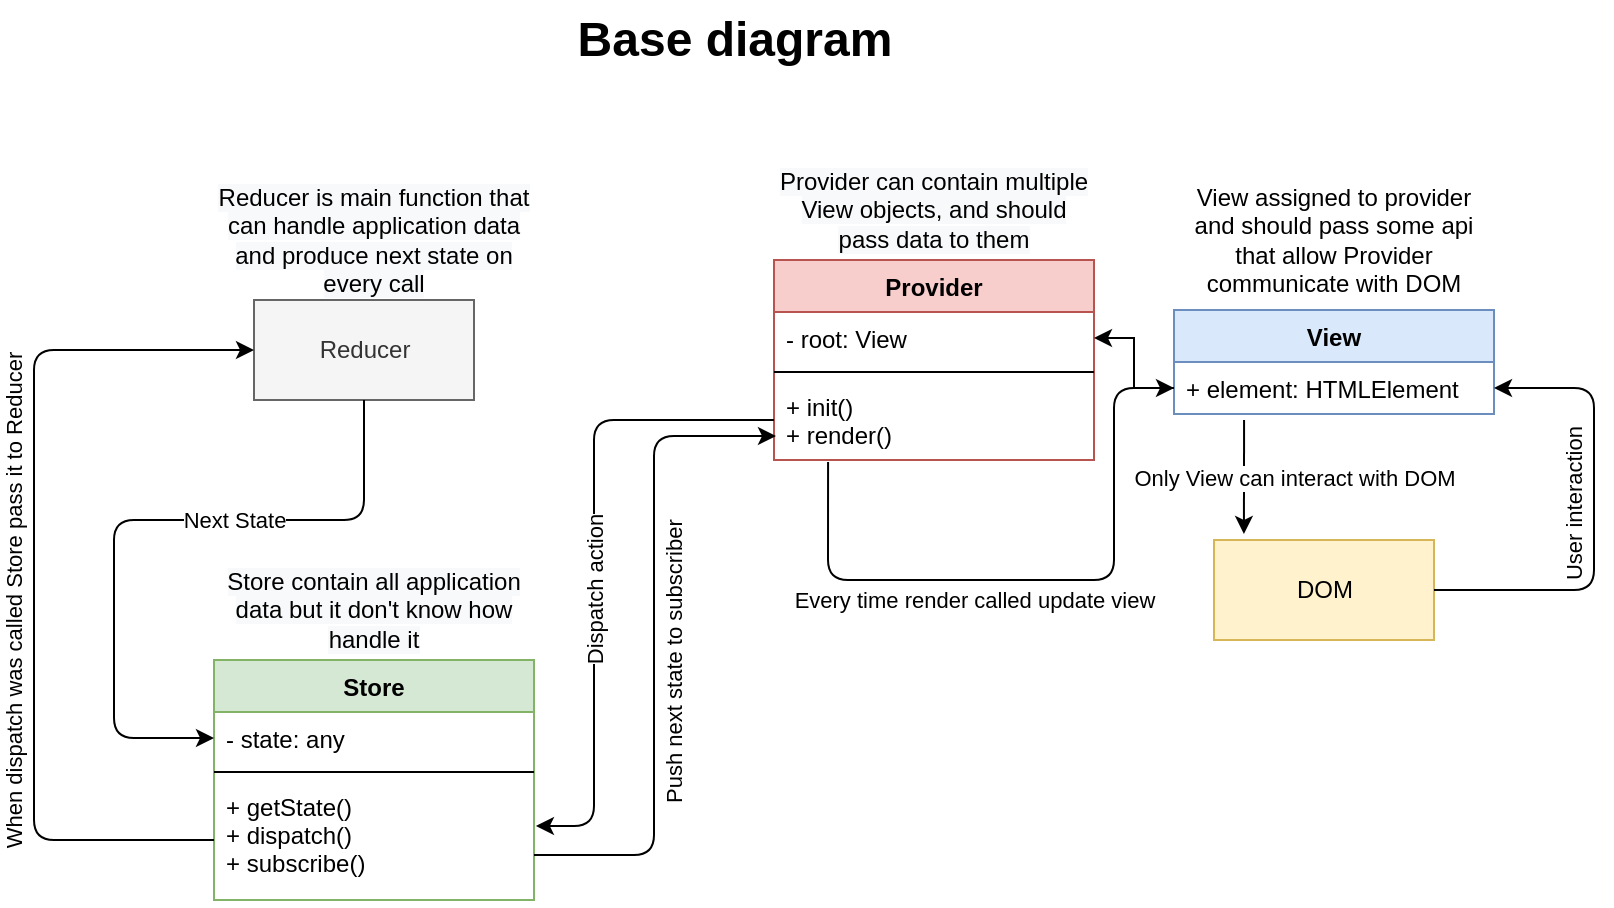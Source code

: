 <mxfile version="13.9.2" type="github">
  <diagram id="EjWy8Ps37LOMFAmpXLRY" name="Page-1">
    <mxGraphModel dx="1007" dy="946" grid="1" gridSize="10" guides="1" tooltips="1" connect="1" arrows="1" fold="1" page="1" pageScale="1" pageWidth="850" pageHeight="1100" math="0" shadow="0">
      <root>
        <mxCell id="0" />
        <mxCell id="1" parent="0" />
        <mxCell id="jSiafwT9mMUIdKE4EMSA-1" value="Store" style="swimlane;fontStyle=1;align=center;verticalAlign=top;childLayout=stackLayout;horizontal=1;startSize=26;horizontalStack=0;resizeParent=1;resizeParentMax=0;resizeLast=0;collapsible=1;marginBottom=0;fillColor=#d5e8d4;strokeColor=#82b366;" vertex="1" parent="1">
          <mxGeometry x="130" y="360" width="160" height="120" as="geometry" />
        </mxCell>
        <mxCell id="jSiafwT9mMUIdKE4EMSA-2" value="- state: any&#xa;" style="text;strokeColor=none;fillColor=none;align=left;verticalAlign=top;spacingLeft=4;spacingRight=4;overflow=hidden;rotatable=0;points=[[0,0.5],[1,0.5]];portConstraint=eastwest;" vertex="1" parent="jSiafwT9mMUIdKE4EMSA-1">
          <mxGeometry y="26" width="160" height="26" as="geometry" />
        </mxCell>
        <mxCell id="jSiafwT9mMUIdKE4EMSA-3" value="" style="line;strokeWidth=1;fillColor=none;align=left;verticalAlign=middle;spacingTop=-1;spacingLeft=3;spacingRight=3;rotatable=0;labelPosition=right;points=[];portConstraint=eastwest;" vertex="1" parent="jSiafwT9mMUIdKE4EMSA-1">
          <mxGeometry y="52" width="160" height="8" as="geometry" />
        </mxCell>
        <mxCell id="jSiafwT9mMUIdKE4EMSA-4" value="+ getState()&#xa;+ dispatch()&#xa;+ subscribe()" style="text;strokeColor=none;fillColor=none;align=left;verticalAlign=top;spacingLeft=4;spacingRight=4;overflow=hidden;rotatable=0;points=[[0,0.5],[1,0.5]];portConstraint=eastwest;" vertex="1" parent="jSiafwT9mMUIdKE4EMSA-1">
          <mxGeometry y="60" width="160" height="60" as="geometry" />
        </mxCell>
        <mxCell id="jSiafwT9mMUIdKE4EMSA-5" value="Provider" style="swimlane;fontStyle=1;align=center;verticalAlign=top;childLayout=stackLayout;horizontal=1;startSize=26;horizontalStack=0;resizeParent=1;resizeParentMax=0;resizeLast=0;collapsible=1;marginBottom=0;fillColor=#f8cecc;strokeColor=#b85450;" vertex="1" parent="1">
          <mxGeometry x="410" y="160" width="160" height="100" as="geometry" />
        </mxCell>
        <mxCell id="jSiafwT9mMUIdKE4EMSA-6" value="- root: View" style="text;strokeColor=none;fillColor=none;align=left;verticalAlign=top;spacingLeft=4;spacingRight=4;overflow=hidden;rotatable=0;points=[[0,0.5],[1,0.5]];portConstraint=eastwest;" vertex="1" parent="jSiafwT9mMUIdKE4EMSA-5">
          <mxGeometry y="26" width="160" height="26" as="geometry" />
        </mxCell>
        <mxCell id="jSiafwT9mMUIdKE4EMSA-7" value="" style="line;strokeWidth=1;fillColor=none;align=left;verticalAlign=middle;spacingTop=-1;spacingLeft=3;spacingRight=3;rotatable=0;labelPosition=right;points=[];portConstraint=eastwest;" vertex="1" parent="jSiafwT9mMUIdKE4EMSA-5">
          <mxGeometry y="52" width="160" height="8" as="geometry" />
        </mxCell>
        <mxCell id="jSiafwT9mMUIdKE4EMSA-8" value="+ init()&#xa;+ render()" style="text;strokeColor=none;fillColor=none;align=left;verticalAlign=top;spacingLeft=4;spacingRight=4;overflow=hidden;rotatable=0;points=[[0,0.5],[1,0.5]];portConstraint=eastwest;" vertex="1" parent="jSiafwT9mMUIdKE4EMSA-5">
          <mxGeometry y="60" width="160" height="40" as="geometry" />
        </mxCell>
        <mxCell id="jSiafwT9mMUIdKE4EMSA-9" value="View" style="swimlane;fontStyle=1;align=center;verticalAlign=top;childLayout=stackLayout;horizontal=1;startSize=26;horizontalStack=0;resizeParent=1;resizeParentMax=0;resizeLast=0;collapsible=1;marginBottom=0;fillColor=#dae8fc;strokeColor=#6c8ebf;" vertex="1" parent="1">
          <mxGeometry x="610" y="185" width="160" height="52" as="geometry" />
        </mxCell>
        <mxCell id="jSiafwT9mMUIdKE4EMSA-10" value="+ element: HTMLElement" style="text;strokeColor=none;fillColor=none;align=left;verticalAlign=top;spacingLeft=4;spacingRight=4;overflow=hidden;rotatable=0;points=[[0,0.5],[1,0.5]];portConstraint=eastwest;" vertex="1" parent="jSiafwT9mMUIdKE4EMSA-9">
          <mxGeometry y="26" width="160" height="26" as="geometry" />
        </mxCell>
        <mxCell id="jSiafwT9mMUIdKE4EMSA-13" value="DOM" style="html=1;fillColor=#fff2cc;strokeColor=#d6b656;" vertex="1" parent="1">
          <mxGeometry x="630" y="300" width="110" height="50" as="geometry" />
        </mxCell>
        <mxCell id="jSiafwT9mMUIdKE4EMSA-14" value="Reducer" style="html=1;fillColor=#f5f5f5;strokeColor=#666666;fontColor=#333333;" vertex="1" parent="1">
          <mxGeometry x="150" y="180" width="110" height="50" as="geometry" />
        </mxCell>
        <mxCell id="jSiafwT9mMUIdKE4EMSA-15" value="Base diagram" style="text;strokeColor=none;fillColor=none;html=1;fontSize=24;fontStyle=1;verticalAlign=middle;align=center;" vertex="1" parent="1">
          <mxGeometry x="340" y="30" width="100" height="40" as="geometry" />
        </mxCell>
        <mxCell id="jSiafwT9mMUIdKE4EMSA-21" value="" style="endArrow=classic;html=1;entryX=1;entryY=0.5;entryDx=0;entryDy=0;exitX=1;exitY=0.5;exitDx=0;exitDy=0;" edge="1" parent="1" source="jSiafwT9mMUIdKE4EMSA-13" target="jSiafwT9mMUIdKE4EMSA-10">
          <mxGeometry relative="1" as="geometry">
            <mxPoint x="590" y="400" as="sourcePoint" />
            <mxPoint x="780" y="250" as="targetPoint" />
            <Array as="points">
              <mxPoint x="820" y="325" />
              <mxPoint x="820" y="224" />
            </Array>
          </mxGeometry>
        </mxCell>
        <mxCell id="jSiafwT9mMUIdKE4EMSA-22" value="User interaction&amp;nbsp;" style="edgeLabel;resizable=0;html=1;align=center;verticalAlign=middle;rotation=-90;" connectable="0" vertex="1" parent="jSiafwT9mMUIdKE4EMSA-21">
          <mxGeometry relative="1" as="geometry">
            <mxPoint x="-10" y="-9" as="offset" />
          </mxGeometry>
        </mxCell>
        <mxCell id="jSiafwT9mMUIdKE4EMSA-23" style="edgeStyle=orthogonalEdgeStyle;rounded=0;orthogonalLoop=1;jettySize=auto;html=1;exitX=0;exitY=0.5;exitDx=0;exitDy=0;entryX=1;entryY=0.5;entryDx=0;entryDy=0;" edge="1" parent="1" source="jSiafwT9mMUIdKE4EMSA-10" target="jSiafwT9mMUIdKE4EMSA-6">
          <mxGeometry relative="1" as="geometry" />
        </mxCell>
        <mxCell id="jSiafwT9mMUIdKE4EMSA-24" value="" style="endArrow=classic;html=1;" edge="1" parent="1">
          <mxGeometry relative="1" as="geometry">
            <mxPoint x="290" y="457.5" as="sourcePoint" />
            <mxPoint x="411" y="248" as="targetPoint" />
            <Array as="points">
              <mxPoint x="350" y="457.5" />
              <mxPoint x="350" y="312.5" />
              <mxPoint x="350" y="248" />
            </Array>
          </mxGeometry>
        </mxCell>
        <mxCell id="jSiafwT9mMUIdKE4EMSA-25" value="Push next state to subscriber&amp;nbsp;" style="edgeLabel;resizable=0;html=1;align=center;verticalAlign=middle;rotation=-90;" connectable="0" vertex="1" parent="jSiafwT9mMUIdKE4EMSA-24">
          <mxGeometry relative="1" as="geometry">
            <mxPoint x="10" y="7.5" as="offset" />
          </mxGeometry>
        </mxCell>
        <mxCell id="jSiafwT9mMUIdKE4EMSA-26" value="" style="endArrow=classic;html=1;exitX=0.169;exitY=1.025;exitDx=0;exitDy=0;exitPerimeter=0;entryX=0;entryY=0.5;entryDx=0;entryDy=0;" edge="1" parent="1" source="jSiafwT9mMUIdKE4EMSA-8" target="jSiafwT9mMUIdKE4EMSA-10">
          <mxGeometry relative="1" as="geometry">
            <mxPoint x="460" y="430" as="sourcePoint" />
            <mxPoint x="560" y="430" as="targetPoint" />
            <Array as="points">
              <mxPoint x="437" y="320" />
              <mxPoint x="580" y="320" />
              <mxPoint x="580" y="224" />
            </Array>
          </mxGeometry>
        </mxCell>
        <mxCell id="jSiafwT9mMUIdKE4EMSA-27" value="Every time render called update view" style="edgeLabel;resizable=0;html=1;align=center;verticalAlign=middle;" connectable="0" vertex="1" parent="jSiafwT9mMUIdKE4EMSA-26">
          <mxGeometry relative="1" as="geometry">
            <mxPoint x="-32" y="10" as="offset" />
          </mxGeometry>
        </mxCell>
        <mxCell id="jSiafwT9mMUIdKE4EMSA-29" value="View assigned to provider&lt;br&gt;and should pass some api that allow Provider communicate with DOM" style="text;html=1;strokeColor=none;fillColor=none;align=center;verticalAlign=middle;whiteSpace=wrap;rounded=0;" vertex="1" parent="1">
          <mxGeometry x="610" y="120" width="160" height="60" as="geometry" />
        </mxCell>
        <mxCell id="jSiafwT9mMUIdKE4EMSA-30" value="" style="endArrow=classic;html=1;exitX=0.219;exitY=1.115;exitDx=0;exitDy=0;exitPerimeter=0;entryX=0.136;entryY=-0.06;entryDx=0;entryDy=0;entryPerimeter=0;" edge="1" parent="1" source="jSiafwT9mMUIdKE4EMSA-10" target="jSiafwT9mMUIdKE4EMSA-13">
          <mxGeometry relative="1" as="geometry">
            <mxPoint x="620" y="260" as="sourcePoint" />
            <mxPoint x="720" y="260" as="targetPoint" />
          </mxGeometry>
        </mxCell>
        <mxCell id="jSiafwT9mMUIdKE4EMSA-31" value="Only View can interact with DOM" style="edgeLabel;resizable=0;html=1;align=center;verticalAlign=middle;" connectable="0" vertex="1" parent="jSiafwT9mMUIdKE4EMSA-30">
          <mxGeometry relative="1" as="geometry">
            <mxPoint x="25" as="offset" />
          </mxGeometry>
        </mxCell>
        <mxCell id="jSiafwT9mMUIdKE4EMSA-32" value="&lt;span style=&quot;color: rgb(0, 0, 0); font-family: helvetica; font-size: 12px; font-style: normal; font-weight: normal; letter-spacing: normal; text-align: center; text-indent: 0px; text-transform: none; word-spacing: 0px; background-color: rgb(248, 249, 250); text-decoration: none; display: inline; float: none;&quot;&gt;Provider can contain multiple View objects, and should pass data to them&lt;/span&gt;" style="text;html=1;strokeColor=none;fillColor=none;align=center;verticalAlign=middle;whiteSpace=wrap;rounded=0;" vertex="1" parent="1">
          <mxGeometry x="410" y="110" width="160" height="50" as="geometry" />
        </mxCell>
        <mxCell id="jSiafwT9mMUIdKE4EMSA-33" value="" style="endArrow=classic;html=1;exitX=0;exitY=0.5;exitDx=0;exitDy=0;entryX=1.006;entryY=0.383;entryDx=0;entryDy=0;entryPerimeter=0;" edge="1" parent="1" source="jSiafwT9mMUIdKE4EMSA-8" target="jSiafwT9mMUIdKE4EMSA-4">
          <mxGeometry relative="1" as="geometry">
            <mxPoint x="390" y="430" as="sourcePoint" />
            <mxPoint x="310" y="240" as="targetPoint" />
            <Array as="points">
              <mxPoint x="320" y="240" />
              <mxPoint x="320" y="443" />
            </Array>
          </mxGeometry>
        </mxCell>
        <mxCell id="jSiafwT9mMUIdKE4EMSA-34" value="Dispatch action" style="edgeLabel;resizable=0;html=1;align=center;verticalAlign=middle;rotation=-90;" connectable="0" vertex="1" parent="jSiafwT9mMUIdKE4EMSA-33">
          <mxGeometry relative="1" as="geometry">
            <mxPoint y="14" as="offset" />
          </mxGeometry>
        </mxCell>
        <mxCell id="jSiafwT9mMUIdKE4EMSA-35" value="&lt;span style=&quot;color: rgb(0 , 0 , 0) ; font-family: &amp;#34;helvetica&amp;#34; ; font-size: 12px ; font-style: normal ; font-weight: normal ; letter-spacing: normal ; text-align: center ; text-indent: 0px ; text-transform: none ; word-spacing: 0px ; background-color: rgb(248 , 249 , 250) ; text-decoration: none ; display: inline ; float: none&quot;&gt;Store contain all application data but it don&#39;t know how handle it&lt;/span&gt;" style="text;html=1;strokeColor=none;fillColor=none;align=center;verticalAlign=middle;whiteSpace=wrap;rounded=0;" vertex="1" parent="1">
          <mxGeometry x="130" y="310" width="160" height="50" as="geometry" />
        </mxCell>
        <mxCell id="jSiafwT9mMUIdKE4EMSA-36" value="" style="endArrow=classic;html=1;entryX=0;entryY=0.5;entryDx=0;entryDy=0;exitX=0;exitY=0.5;exitDx=0;exitDy=0;" edge="1" parent="1" source="jSiafwT9mMUIdKE4EMSA-4" target="jSiafwT9mMUIdKE4EMSA-14">
          <mxGeometry relative="1" as="geometry">
            <mxPoint x="20" y="440" as="sourcePoint" />
            <mxPoint x="120" y="440" as="targetPoint" />
            <Array as="points">
              <mxPoint x="40" y="450" />
              <mxPoint x="40" y="205" />
            </Array>
          </mxGeometry>
        </mxCell>
        <mxCell id="jSiafwT9mMUIdKE4EMSA-37" value="When dispatch was called Store pass it to Reducer" style="edgeLabel;resizable=0;html=1;align=center;verticalAlign=middle;rotation=-90;" connectable="0" vertex="1" parent="jSiafwT9mMUIdKE4EMSA-36">
          <mxGeometry relative="1" as="geometry">
            <mxPoint x="-10" y="13" as="offset" />
          </mxGeometry>
        </mxCell>
        <mxCell id="jSiafwT9mMUIdKE4EMSA-38" value="&lt;span style=&quot;color: rgb(0 , 0 , 0) ; font-family: &amp;#34;helvetica&amp;#34; ; font-size: 12px ; font-style: normal ; font-weight: normal ; letter-spacing: normal ; text-align: center ; text-indent: 0px ; text-transform: none ; word-spacing: 0px ; background-color: rgb(248 , 249 , 250) ; text-decoration: none ; display: inline ; float: none&quot;&gt;Reducer is main function that can handle application data and produce next state on every call&lt;/span&gt;" style="text;html=1;strokeColor=none;fillColor=none;align=center;verticalAlign=middle;whiteSpace=wrap;rounded=0;" vertex="1" parent="1">
          <mxGeometry x="130" y="125" width="160" height="50" as="geometry" />
        </mxCell>
        <mxCell id="jSiafwT9mMUIdKE4EMSA-39" value="" style="endArrow=classic;html=1;exitX=0.5;exitY=1;exitDx=0;exitDy=0;entryX=0;entryY=0.5;entryDx=0;entryDy=0;" edge="1" parent="1" source="jSiafwT9mMUIdKE4EMSA-14" target="jSiafwT9mMUIdKE4EMSA-2">
          <mxGeometry relative="1" as="geometry">
            <mxPoint x="290" y="380" as="sourcePoint" />
            <mxPoint x="390" y="380" as="targetPoint" />
            <Array as="points">
              <mxPoint x="205" y="290" />
              <mxPoint x="80" y="290" />
              <mxPoint x="80" y="399" />
            </Array>
          </mxGeometry>
        </mxCell>
        <mxCell id="jSiafwT9mMUIdKE4EMSA-40" value="Next State" style="edgeLabel;resizable=0;html=1;align=center;verticalAlign=middle;" connectable="0" vertex="1" parent="jSiafwT9mMUIdKE4EMSA-39">
          <mxGeometry relative="1" as="geometry">
            <mxPoint x="47" as="offset" />
          </mxGeometry>
        </mxCell>
      </root>
    </mxGraphModel>
  </diagram>
</mxfile>
